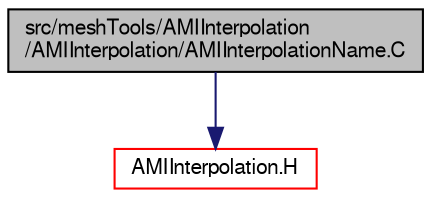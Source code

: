 digraph "src/meshTools/AMIInterpolation/AMIInterpolation/AMIInterpolationName.C"
{
  bgcolor="transparent";
  edge [fontname="FreeSans",fontsize="10",labelfontname="FreeSans",labelfontsize="10"];
  node [fontname="FreeSans",fontsize="10",shape=record];
  Node0 [label="src/meshTools/AMIInterpolation\l/AMIInterpolation/AMIInterpolationName.C",height=0.2,width=0.4,color="black", fillcolor="grey75", style="filled", fontcolor="black"];
  Node0 -> Node1 [color="midnightblue",fontsize="10",style="solid",fontname="FreeSans"];
  Node1 [label="AMIInterpolation.H",height=0.2,width=0.4,color="red",URL="$a07241.html"];
}
